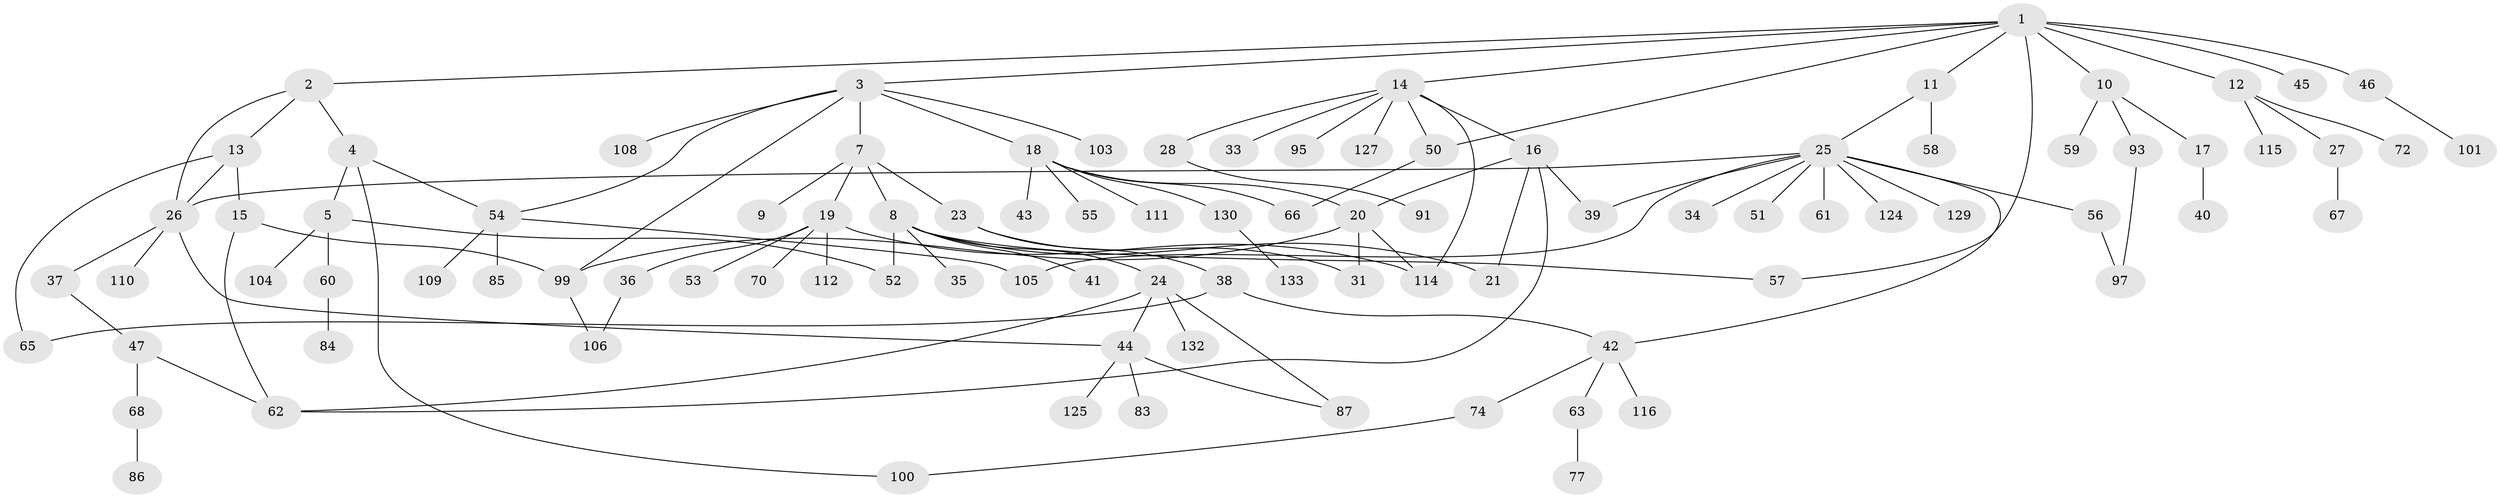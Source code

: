 // Generated by graph-tools (version 1.1) at 2025/23/03/03/25 07:23:31]
// undirected, 95 vertices, 120 edges
graph export_dot {
graph [start="1"]
  node [color=gray90,style=filled];
  1 [super="+6"];
  2;
  3 [super="+48"];
  4 [super="+118"];
  5 [super="+30"];
  7 [super="+82"];
  8 [super="+22"];
  9;
  10;
  11;
  12 [super="+69"];
  13 [super="+96"];
  14 [super="+131"];
  15 [super="+75"];
  16 [super="+76"];
  17;
  18 [super="+81"];
  19 [super="+32"];
  20 [super="+126"];
  21;
  23;
  24 [super="+79"];
  25 [super="+88"];
  26 [super="+29"];
  27 [super="+117"];
  28;
  31 [super="+90"];
  33;
  34;
  35;
  36 [super="+89"];
  37;
  38;
  39;
  40 [super="+73"];
  41;
  42 [super="+80"];
  43;
  44 [super="+49"];
  45;
  46 [super="+102"];
  47;
  50 [super="+121"];
  51;
  52 [super="+98"];
  53;
  54 [super="+123"];
  55 [super="+64"];
  56;
  57;
  58;
  59;
  60;
  61;
  62 [super="+107"];
  63;
  65;
  66;
  67 [super="+71"];
  68 [super="+78"];
  70;
  72;
  74 [super="+128"];
  77;
  83;
  84 [super="+113"];
  85;
  86;
  87 [super="+92"];
  91;
  93 [super="+94"];
  95;
  97;
  99 [super="+119"];
  100;
  101;
  103;
  104;
  105 [super="+120"];
  106;
  108;
  109;
  110;
  111;
  112;
  114;
  115;
  116 [super="+122"];
  124;
  125;
  127;
  129;
  130;
  132;
  133;
  1 -- 2;
  1 -- 3;
  1 -- 12;
  1 -- 45;
  1 -- 50;
  1 -- 14;
  1 -- 57;
  1 -- 10;
  1 -- 11;
  1 -- 46 [weight=2];
  2 -- 4;
  2 -- 13;
  2 -- 26;
  3 -- 7;
  3 -- 18;
  3 -- 54;
  3 -- 103;
  3 -- 108;
  3 -- 99;
  4 -- 5;
  4 -- 100;
  4 -- 54;
  5 -- 60;
  5 -- 104;
  5 -- 52;
  7 -- 8;
  7 -- 9;
  7 -- 19;
  7 -- 23;
  8 -- 21;
  8 -- 24;
  8 -- 41;
  8 -- 57;
  8 -- 35;
  8 -- 52;
  10 -- 17;
  10 -- 59;
  10 -- 93;
  11 -- 25;
  11 -- 58;
  12 -- 27;
  12 -- 72;
  12 -- 115;
  13 -- 15;
  13 -- 65;
  13 -- 26;
  14 -- 16;
  14 -- 28;
  14 -- 33;
  14 -- 50;
  14 -- 95;
  14 -- 114;
  14 -- 127;
  15 -- 62;
  15 -- 99;
  16 -- 20;
  16 -- 39;
  16 -- 21;
  16 -- 62;
  17 -- 40;
  18 -- 43;
  18 -- 55;
  18 -- 66;
  18 -- 111;
  18 -- 130;
  18 -- 20;
  19 -- 36;
  19 -- 53;
  19 -- 70;
  19 -- 112;
  19 -- 114;
  20 -- 114;
  20 -- 99;
  20 -- 31;
  23 -- 31;
  23 -- 38;
  24 -- 44;
  24 -- 132;
  24 -- 87;
  24 -- 62;
  25 -- 34;
  25 -- 51;
  25 -- 56;
  25 -- 61;
  25 -- 105;
  25 -- 129;
  25 -- 39;
  25 -- 124;
  25 -- 26;
  25 -- 42;
  26 -- 110;
  26 -- 44;
  26 -- 37;
  27 -- 67;
  28 -- 91;
  36 -- 106;
  37 -- 47;
  38 -- 42;
  38 -- 65;
  42 -- 63;
  42 -- 74;
  42 -- 116;
  44 -- 83;
  44 -- 125;
  44 -- 87;
  46 -- 101;
  47 -- 68;
  47 -- 62;
  50 -- 66;
  54 -- 85;
  54 -- 109;
  54 -- 105;
  56 -- 97;
  60 -- 84;
  63 -- 77;
  68 -- 86;
  74 -- 100;
  93 -- 97;
  99 -- 106;
  130 -- 133;
}
